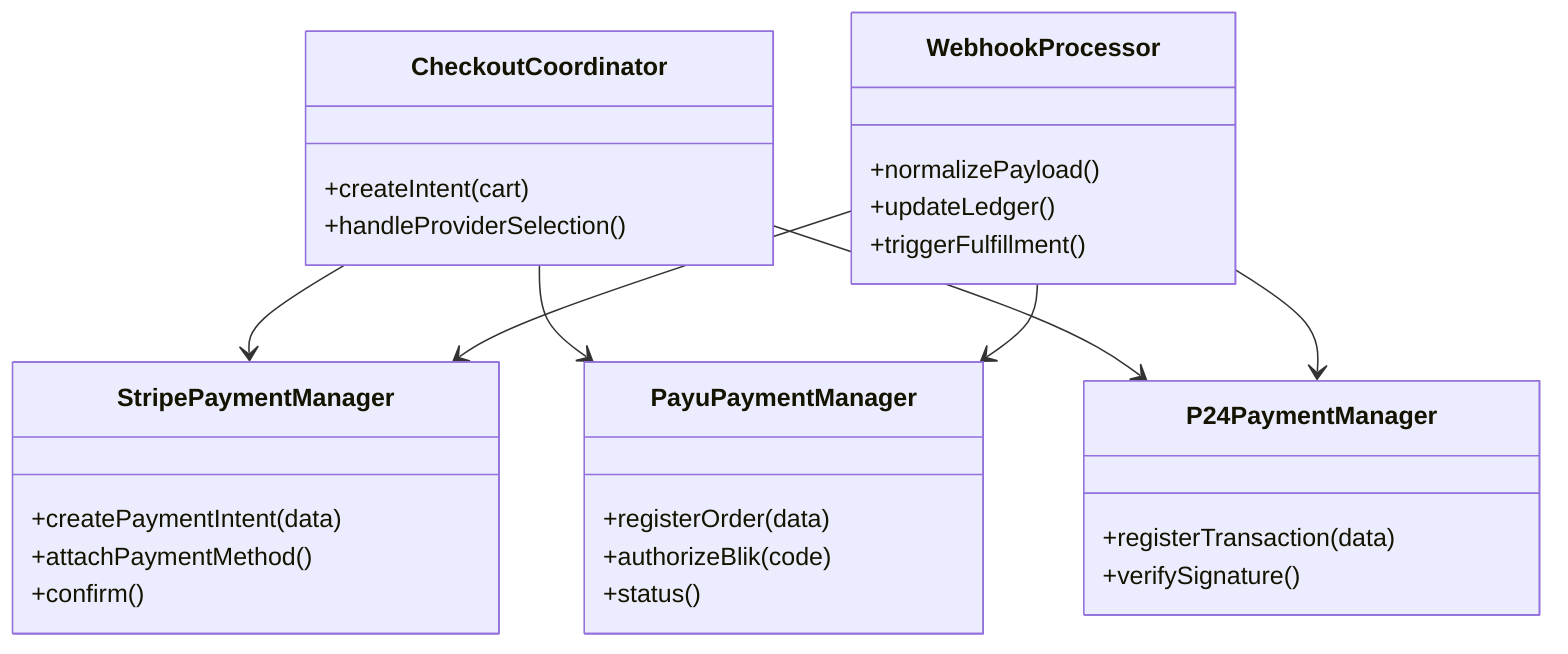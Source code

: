 classDiagram
    class CheckoutCoordinator {
        +createIntent(cart)
        +handleProviderSelection()
    }
    class StripePaymentManager {
        +createPaymentIntent(data)
        +attachPaymentMethod()
        +confirm()
    }
    class PayuPaymentManager {
        +registerOrder(data)
        +authorizeBlik(code)
        +status()
    }
    class P24PaymentManager {
        +registerTransaction(data)
        +verifySignature()
    }
    class WebhookProcessor {
        +normalizePayload()
        +updateLedger()
        +triggerFulfillment()
    }
    CheckoutCoordinator --> StripePaymentManager
    CheckoutCoordinator --> PayuPaymentManager
    CheckoutCoordinator --> P24PaymentManager
    WebhookProcessor --> StripePaymentManager
    WebhookProcessor --> PayuPaymentManager
    WebhookProcessor --> P24PaymentManager